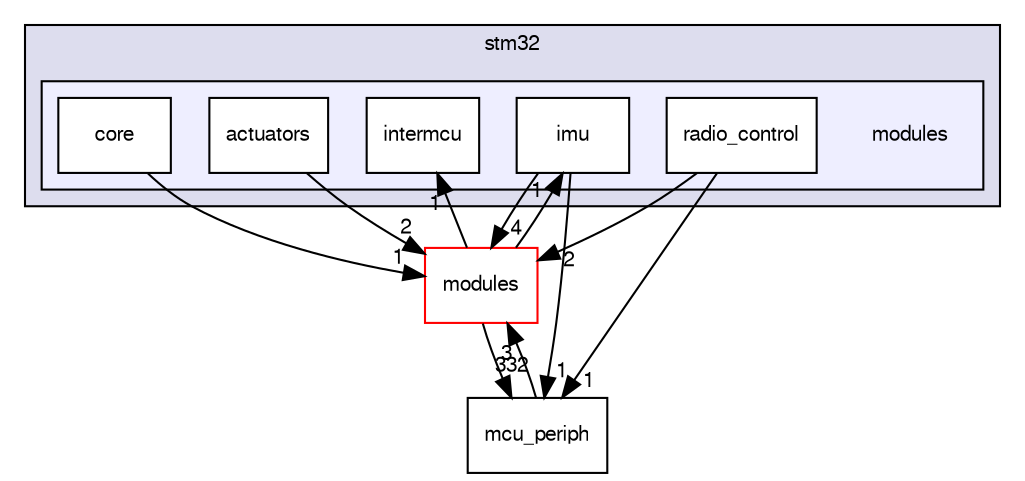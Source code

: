 digraph "sw/airborne/arch/stm32/modules" {
  compound=true
  node [ fontsize="10", fontname="FreeSans"];
  edge [ labelfontsize="10", labelfontname="FreeSans"];
  subgraph clusterdir_ebfa5059daba0d85a68f1520147b1a51 {
    graph [ bgcolor="#ddddee", pencolor="black", label="stm32" fontname="FreeSans", fontsize="10", URL="dir_ebfa5059daba0d85a68f1520147b1a51.html"]
  subgraph clusterdir_a10efe5d9248a70e16e6da3221b6ebe3 {
    graph [ bgcolor="#eeeeff", pencolor="black", label="" URL="dir_a10efe5d9248a70e16e6da3221b6ebe3.html"];
    dir_a10efe5d9248a70e16e6da3221b6ebe3 [shape=plaintext label="modules"];
    dir_5d2db0136ac82753e4e4864ad90e9cf2 [shape=box label="actuators" color="black" fillcolor="white" style="filled" URL="dir_5d2db0136ac82753e4e4864ad90e9cf2.html"];
    dir_4b6d9b626b8c1c114d9fcf2370d0e1cf [shape=box label="core" color="black" fillcolor="white" style="filled" URL="dir_4b6d9b626b8c1c114d9fcf2370d0e1cf.html"];
    dir_c0df9b0c2a28e83d10334103a96590cf [shape=box label="imu" color="black" fillcolor="white" style="filled" URL="dir_c0df9b0c2a28e83d10334103a96590cf.html"];
    dir_52905ad90abfd3b978f7e7c9e3238a47 [shape=box label="intermcu" color="black" fillcolor="white" style="filled" URL="dir_52905ad90abfd3b978f7e7c9e3238a47.html"];
    dir_d3dd433e0ecfef97b00b2f74e801a73d [shape=box label="radio_control" color="black" fillcolor="white" style="filled" URL="dir_d3dd433e0ecfef97b00b2f74e801a73d.html"];
  }
  }
  dir_1ca43f6a116d741d80fb1d0555a2b198 [shape=box label="mcu_periph" URL="dir_1ca43f6a116d741d80fb1d0555a2b198.html"];
  dir_c2abcdd6ccb39c3582929c0e3f5651c2 [shape=box label="modules" fillcolor="white" style="filled" color="red" URL="dir_c2abcdd6ccb39c3582929c0e3f5651c2.html"];
  dir_d3dd433e0ecfef97b00b2f74e801a73d->dir_1ca43f6a116d741d80fb1d0555a2b198 [headlabel="1", labeldistance=1.5 headhref="dir_000027_000107.html"];
  dir_d3dd433e0ecfef97b00b2f74e801a73d->dir_c2abcdd6ccb39c3582929c0e3f5651c2 [headlabel="2", labeldistance=1.5 headhref="dir_000027_000031.html"];
  dir_c0df9b0c2a28e83d10334103a96590cf->dir_1ca43f6a116d741d80fb1d0555a2b198 [headlabel="1", labeldistance=1.5 headhref="dir_000040_000107.html"];
  dir_c0df9b0c2a28e83d10334103a96590cf->dir_c2abcdd6ccb39c3582929c0e3f5651c2 [headlabel="4", labeldistance=1.5 headhref="dir_000040_000031.html"];
  dir_1ca43f6a116d741d80fb1d0555a2b198->dir_c2abcdd6ccb39c3582929c0e3f5651c2 [headlabel="3", labeldistance=1.5 headhref="dir_000107_000031.html"];
  dir_4b6d9b626b8c1c114d9fcf2370d0e1cf->dir_c2abcdd6ccb39c3582929c0e3f5651c2 [headlabel="1", labeldistance=1.5 headhref="dir_000023_000031.html"];
  dir_5d2db0136ac82753e4e4864ad90e9cf2->dir_c2abcdd6ccb39c3582929c0e3f5651c2 [headlabel="2", labeldistance=1.5 headhref="dir_000018_000031.html"];
  dir_c2abcdd6ccb39c3582929c0e3f5651c2->dir_c0df9b0c2a28e83d10334103a96590cf [headlabel="1", labeldistance=1.5 headhref="dir_000031_000040.html"];
  dir_c2abcdd6ccb39c3582929c0e3f5651c2->dir_1ca43f6a116d741d80fb1d0555a2b198 [headlabel="332", labeldistance=1.5 headhref="dir_000031_000107.html"];
  dir_c2abcdd6ccb39c3582929c0e3f5651c2->dir_52905ad90abfd3b978f7e7c9e3238a47 [headlabel="1", labeldistance=1.5 headhref="dir_000031_000041.html"];
}
